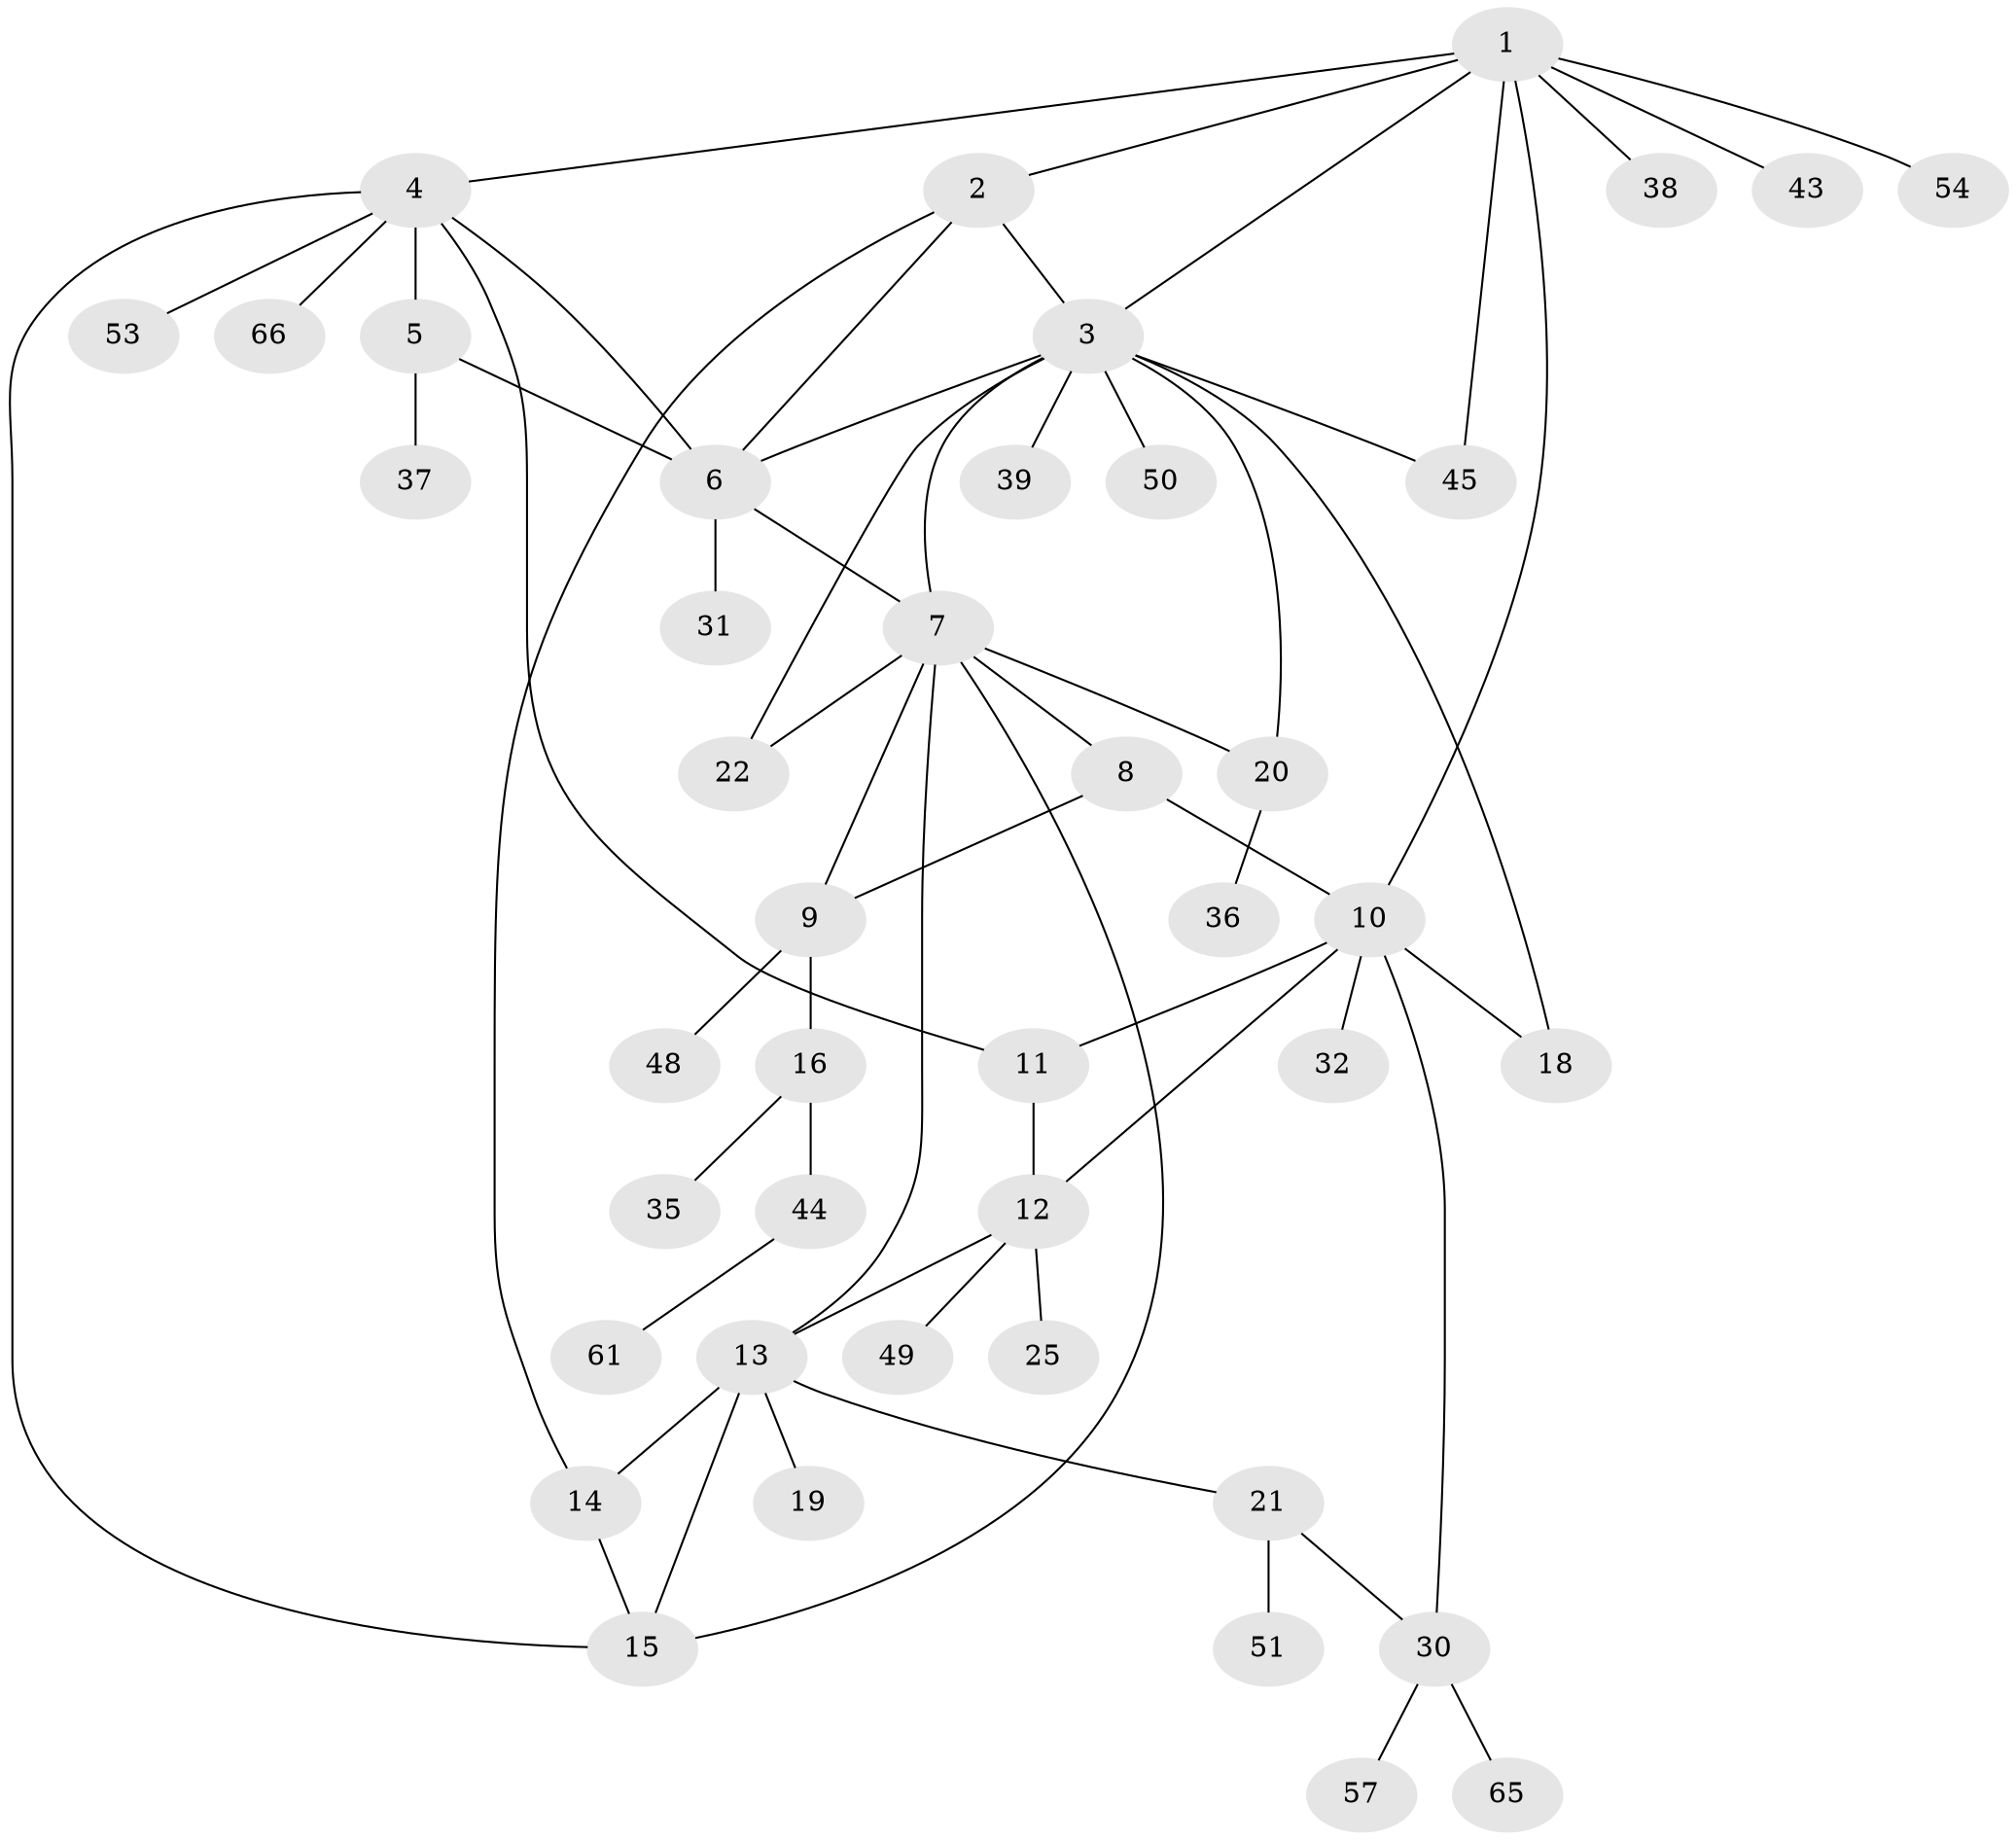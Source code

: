 // Generated by graph-tools (version 1.1) at 2025/52/02/27/25 19:52:15]
// undirected, 43 vertices, 61 edges
graph export_dot {
graph [start="1"]
  node [color=gray90,style=filled];
  1 [super="+34"];
  2 [super="+64"];
  3 [super="+23"];
  4 [super="+42"];
  5 [super="+17"];
  6 [super="+26"];
  7 [super="+59"];
  8;
  9 [super="+55"];
  10 [super="+60"];
  11 [super="+33"];
  12 [super="+27"];
  13 [super="+58"];
  14 [super="+47"];
  15 [super="+46"];
  16 [super="+28"];
  18 [super="+24"];
  19;
  20;
  21 [super="+29"];
  22 [super="+56"];
  25;
  30 [super="+40"];
  31 [super="+63"];
  32;
  35 [super="+62"];
  36;
  37;
  38 [super="+41"];
  39;
  43;
  44;
  45;
  48;
  49;
  50 [super="+52"];
  51;
  53;
  54;
  57;
  61;
  65;
  66;
  1 -- 2;
  1 -- 3;
  1 -- 10;
  1 -- 54;
  1 -- 4;
  1 -- 38;
  1 -- 43;
  1 -- 45;
  2 -- 3;
  2 -- 14;
  2 -- 6;
  3 -- 6;
  3 -- 7;
  3 -- 20;
  3 -- 22;
  3 -- 39;
  3 -- 45;
  3 -- 50;
  3 -- 18;
  4 -- 5;
  4 -- 6;
  4 -- 11;
  4 -- 15;
  4 -- 53;
  4 -- 66;
  5 -- 6;
  5 -- 37;
  6 -- 7;
  6 -- 31;
  7 -- 8;
  7 -- 9;
  7 -- 13;
  7 -- 20;
  7 -- 22;
  7 -- 15;
  8 -- 9;
  8 -- 10;
  9 -- 16;
  9 -- 48;
  10 -- 11;
  10 -- 12;
  10 -- 18;
  10 -- 30;
  10 -- 32;
  11 -- 12;
  12 -- 13;
  12 -- 25;
  12 -- 49;
  13 -- 14;
  13 -- 15;
  13 -- 19;
  13 -- 21;
  14 -- 15;
  16 -- 35;
  16 -- 44;
  20 -- 36;
  21 -- 30;
  21 -- 51;
  30 -- 65;
  30 -- 57;
  44 -- 61;
}
